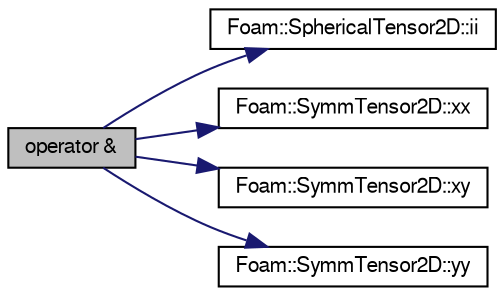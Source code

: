 digraph "operator &amp;"
{
  bgcolor="transparent";
  edge [fontname="FreeSans",fontsize="10",labelfontname="FreeSans",labelfontsize="10"];
  node [fontname="FreeSans",fontsize="10",shape=record];
  rankdir="LR";
  Node127734 [label="operator &",height=0.2,width=0.4,color="black", fillcolor="grey75", style="filled", fontcolor="black"];
  Node127734 -> Node127735 [color="midnightblue",fontsize="10",style="solid",fontname="FreeSans"];
  Node127735 [label="Foam::SphericalTensor2D::ii",height=0.2,width=0.4,color="black",URL="$a28210.html#a8a6ef975bcb1f17d9cd0457417bcac47"];
  Node127734 -> Node127736 [color="midnightblue",fontsize="10",style="solid",fontname="FreeSans"];
  Node127736 [label="Foam::SymmTensor2D::xx",height=0.2,width=0.4,color="black",URL="$a28314.html#a1b97c7c1ed81b4fb23da8dcb71a8cd2a"];
  Node127734 -> Node127737 [color="midnightblue",fontsize="10",style="solid",fontname="FreeSans"];
  Node127737 [label="Foam::SymmTensor2D::xy",height=0.2,width=0.4,color="black",URL="$a28314.html#aab470ae2a5eeac8c33a7b6abac6b39b3"];
  Node127734 -> Node127738 [color="midnightblue",fontsize="10",style="solid",fontname="FreeSans"];
  Node127738 [label="Foam::SymmTensor2D::yy",height=0.2,width=0.4,color="black",URL="$a28314.html#aba9d77023a5662b9c2d3639d5de555a0"];
}
